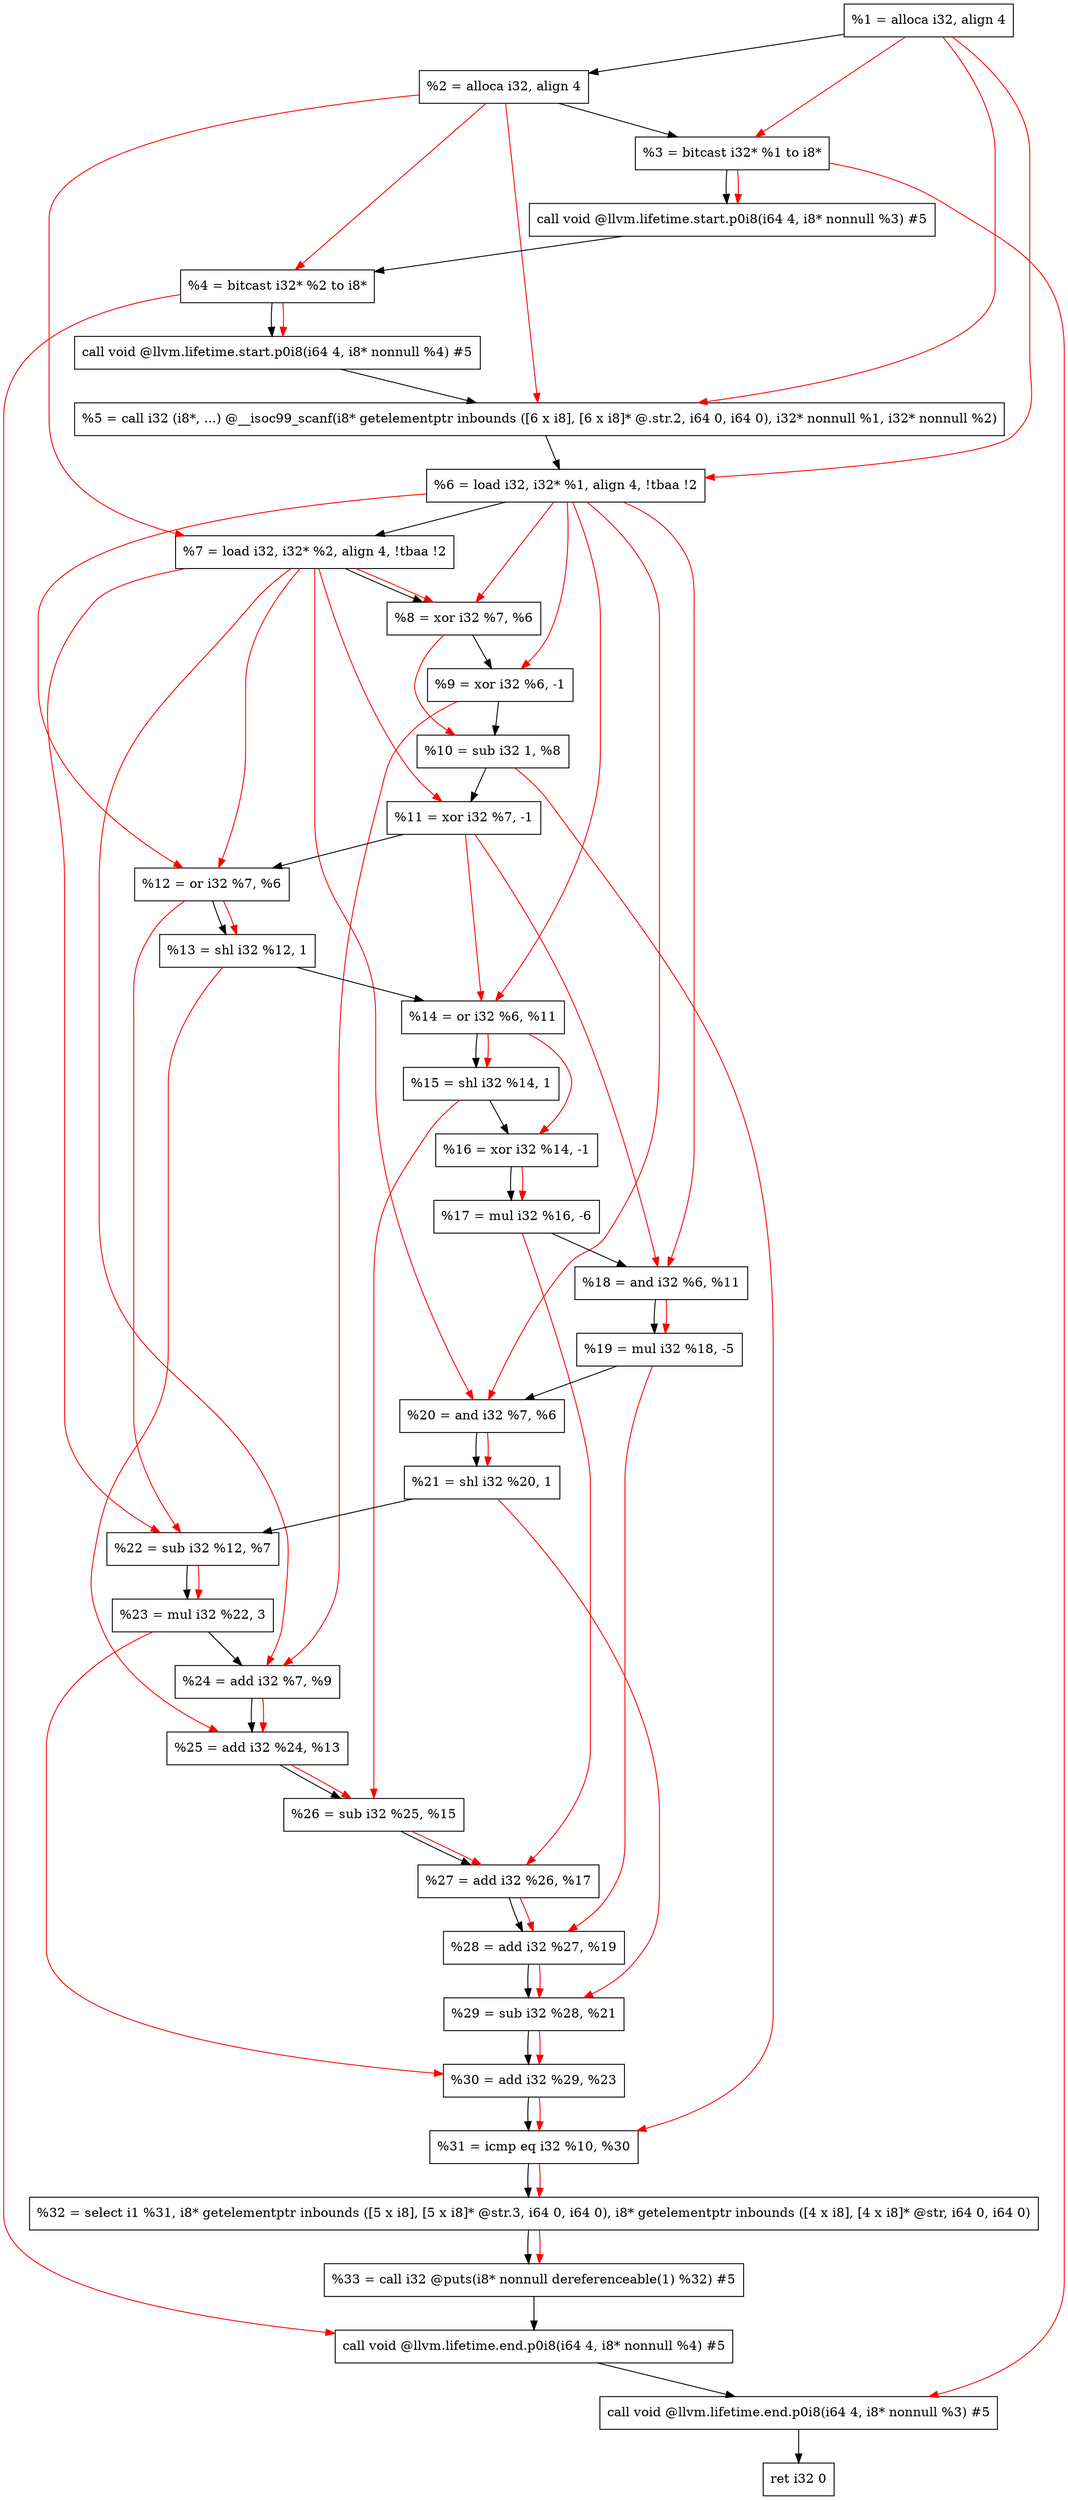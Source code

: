 digraph "DFG for'main' function" {
	Node0xce1d28[shape=record, label="  %1 = alloca i32, align 4"];
	Node0xce1da8[shape=record, label="  %2 = alloca i32, align 4"];
	Node0xce1e38[shape=record, label="  %3 = bitcast i32* %1 to i8*"];
	Node0xce2298[shape=record, label="  call void @llvm.lifetime.start.p0i8(i64 4, i8* nonnull %3) #5"];
	Node0xce2378[shape=record, label="  %4 = bitcast i32* %2 to i8*"];
	Node0xce2498[shape=record, label="  call void @llvm.lifetime.start.p0i8(i64 4, i8* nonnull %4) #5"];
	Node0xce26d0[shape=record, label="  %5 = call i32 (i8*, ...) @__isoc99_scanf(i8* getelementptr inbounds ([6 x i8], [6 x i8]* @.str.2, i64 0, i64 0), i32* nonnull %1, i32* nonnull %2)"];
	Node0xce2788[shape=record, label="  %6 = load i32, i32* %1, align 4, !tbaa !2"];
	Node0xce36f8[shape=record, label="  %7 = load i32, i32* %2, align 4, !tbaa !2"];
	Node0xce3d80[shape=record, label="  %8 = xor i32 %7, %6"];
	Node0xce3df0[shape=record, label="  %9 = xor i32 %6, -1"];
	Node0xce3e60[shape=record, label="  %10 = sub i32 1, %8"];
	Node0xce3ed0[shape=record, label="  %11 = xor i32 %7, -1"];
	Node0xce3f40[shape=record, label="  %12 = or i32 %7, %6"];
	Node0xce3fb0[shape=record, label="  %13 = shl i32 %12, 1"];
	Node0xce4020[shape=record, label="  %14 = or i32 %6, %11"];
	Node0xce4090[shape=record, label="  %15 = shl i32 %14, 1"];
	Node0xce4100[shape=record, label="  %16 = xor i32 %14, -1"];
	Node0xce4170[shape=record, label="  %17 = mul i32 %16, -6"];
	Node0xce41e0[shape=record, label="  %18 = and i32 %6, %11"];
	Node0xce4250[shape=record, label="  %19 = mul i32 %18, -5"];
	Node0xce42c0[shape=record, label="  %20 = and i32 %7, %6"];
	Node0xce4330[shape=record, label="  %21 = shl i32 %20, 1"];
	Node0xce43a0[shape=record, label="  %22 = sub i32 %12, %7"];
	Node0xce4410[shape=record, label="  %23 = mul i32 %22, 3"];
	Node0xce4480[shape=record, label="  %24 = add i32 %7, %9"];
	Node0xce44f0[shape=record, label="  %25 = add i32 %24, %13"];
	Node0xce4560[shape=record, label="  %26 = sub i32 %25, %15"];
	Node0xce45d0[shape=record, label="  %27 = add i32 %26, %17"];
	Node0xce4640[shape=record, label="  %28 = add i32 %27, %19"];
	Node0xce46b0[shape=record, label="  %29 = sub i32 %28, %21"];
	Node0xce4720[shape=record, label="  %30 = add i32 %29, %23"];
	Node0xce4790[shape=record, label="  %31 = icmp eq i32 %10, %30"];
	Node0xc829d8[shape=record, label="  %32 = select i1 %31, i8* getelementptr inbounds ([5 x i8], [5 x i8]* @str.3, i64 0, i64 0), i8* getelementptr inbounds ([4 x i8], [4 x i8]* @str, i64 0, i64 0)"];
	Node0xce4a30[shape=record, label="  %33 = call i32 @puts(i8* nonnull dereferenceable(1) %32) #5"];
	Node0xce4c88[shape=record, label="  call void @llvm.lifetime.end.p0i8(i64 4, i8* nonnull %4) #5"];
	Node0xce4de8[shape=record, label="  call void @llvm.lifetime.end.p0i8(i64 4, i8* nonnull %3) #5"];
	Node0xce4ea8[shape=record, label="  ret i32 0"];
	Node0xce1d28 -> Node0xce1da8;
	Node0xce1da8 -> Node0xce1e38;
	Node0xce1e38 -> Node0xce2298;
	Node0xce2298 -> Node0xce2378;
	Node0xce2378 -> Node0xce2498;
	Node0xce2498 -> Node0xce26d0;
	Node0xce26d0 -> Node0xce2788;
	Node0xce2788 -> Node0xce36f8;
	Node0xce36f8 -> Node0xce3d80;
	Node0xce3d80 -> Node0xce3df0;
	Node0xce3df0 -> Node0xce3e60;
	Node0xce3e60 -> Node0xce3ed0;
	Node0xce3ed0 -> Node0xce3f40;
	Node0xce3f40 -> Node0xce3fb0;
	Node0xce3fb0 -> Node0xce4020;
	Node0xce4020 -> Node0xce4090;
	Node0xce4090 -> Node0xce4100;
	Node0xce4100 -> Node0xce4170;
	Node0xce4170 -> Node0xce41e0;
	Node0xce41e0 -> Node0xce4250;
	Node0xce4250 -> Node0xce42c0;
	Node0xce42c0 -> Node0xce4330;
	Node0xce4330 -> Node0xce43a0;
	Node0xce43a0 -> Node0xce4410;
	Node0xce4410 -> Node0xce4480;
	Node0xce4480 -> Node0xce44f0;
	Node0xce44f0 -> Node0xce4560;
	Node0xce4560 -> Node0xce45d0;
	Node0xce45d0 -> Node0xce4640;
	Node0xce4640 -> Node0xce46b0;
	Node0xce46b0 -> Node0xce4720;
	Node0xce4720 -> Node0xce4790;
	Node0xce4790 -> Node0xc829d8;
	Node0xc829d8 -> Node0xce4a30;
	Node0xce4a30 -> Node0xce4c88;
	Node0xce4c88 -> Node0xce4de8;
	Node0xce4de8 -> Node0xce4ea8;
edge [color=red]
	Node0xce1d28 -> Node0xce1e38;
	Node0xce1e38 -> Node0xce2298;
	Node0xce1da8 -> Node0xce2378;
	Node0xce2378 -> Node0xce2498;
	Node0xce1d28 -> Node0xce26d0;
	Node0xce1da8 -> Node0xce26d0;
	Node0xce1d28 -> Node0xce2788;
	Node0xce1da8 -> Node0xce36f8;
	Node0xce36f8 -> Node0xce3d80;
	Node0xce2788 -> Node0xce3d80;
	Node0xce2788 -> Node0xce3df0;
	Node0xce3d80 -> Node0xce3e60;
	Node0xce36f8 -> Node0xce3ed0;
	Node0xce36f8 -> Node0xce3f40;
	Node0xce2788 -> Node0xce3f40;
	Node0xce3f40 -> Node0xce3fb0;
	Node0xce2788 -> Node0xce4020;
	Node0xce3ed0 -> Node0xce4020;
	Node0xce4020 -> Node0xce4090;
	Node0xce4020 -> Node0xce4100;
	Node0xce4100 -> Node0xce4170;
	Node0xce2788 -> Node0xce41e0;
	Node0xce3ed0 -> Node0xce41e0;
	Node0xce41e0 -> Node0xce4250;
	Node0xce36f8 -> Node0xce42c0;
	Node0xce2788 -> Node0xce42c0;
	Node0xce42c0 -> Node0xce4330;
	Node0xce3f40 -> Node0xce43a0;
	Node0xce36f8 -> Node0xce43a0;
	Node0xce43a0 -> Node0xce4410;
	Node0xce36f8 -> Node0xce4480;
	Node0xce3df0 -> Node0xce4480;
	Node0xce4480 -> Node0xce44f0;
	Node0xce3fb0 -> Node0xce44f0;
	Node0xce44f0 -> Node0xce4560;
	Node0xce4090 -> Node0xce4560;
	Node0xce4560 -> Node0xce45d0;
	Node0xce4170 -> Node0xce45d0;
	Node0xce45d0 -> Node0xce4640;
	Node0xce4250 -> Node0xce4640;
	Node0xce4640 -> Node0xce46b0;
	Node0xce4330 -> Node0xce46b0;
	Node0xce46b0 -> Node0xce4720;
	Node0xce4410 -> Node0xce4720;
	Node0xce3e60 -> Node0xce4790;
	Node0xce4720 -> Node0xce4790;
	Node0xce4790 -> Node0xc829d8;
	Node0xc829d8 -> Node0xce4a30;
	Node0xce2378 -> Node0xce4c88;
	Node0xce1e38 -> Node0xce4de8;
}
